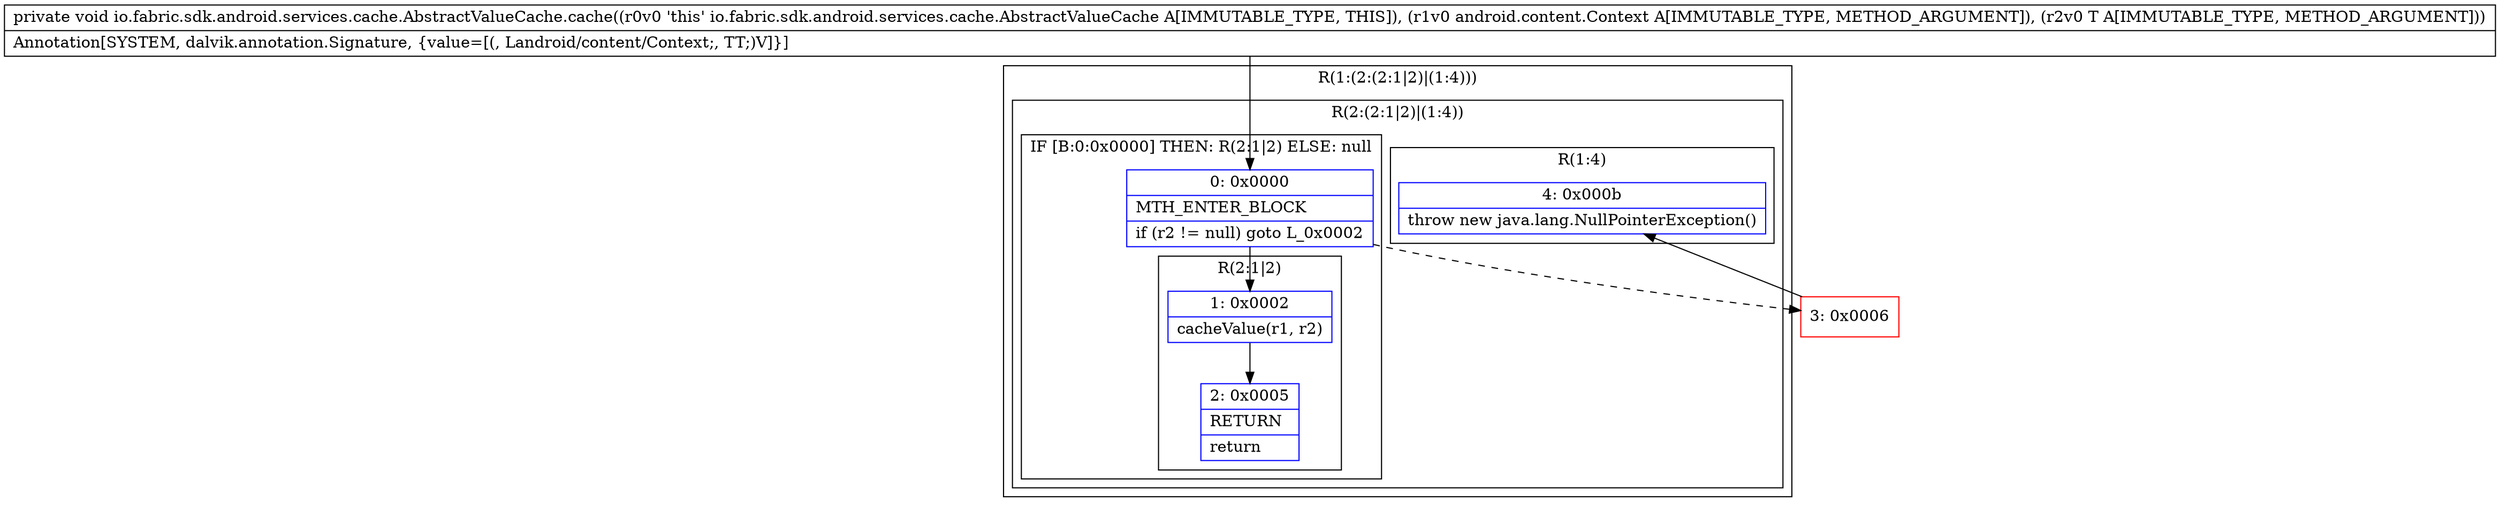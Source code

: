 digraph "CFG forio.fabric.sdk.android.services.cache.AbstractValueCache.cache(Landroid\/content\/Context;Ljava\/lang\/Object;)V" {
subgraph cluster_Region_775131929 {
label = "R(1:(2:(2:1|2)|(1:4)))";
node [shape=record,color=blue];
subgraph cluster_Region_973509716 {
label = "R(2:(2:1|2)|(1:4))";
node [shape=record,color=blue];
subgraph cluster_IfRegion_882415860 {
label = "IF [B:0:0x0000] THEN: R(2:1|2) ELSE: null";
node [shape=record,color=blue];
Node_0 [shape=record,label="{0\:\ 0x0000|MTH_ENTER_BLOCK\l|if (r2 != null) goto L_0x0002\l}"];
subgraph cluster_Region_1707699261 {
label = "R(2:1|2)";
node [shape=record,color=blue];
Node_1 [shape=record,label="{1\:\ 0x0002|cacheValue(r1, r2)\l}"];
Node_2 [shape=record,label="{2\:\ 0x0005|RETURN\l|return\l}"];
}
}
subgraph cluster_Region_1473286342 {
label = "R(1:4)";
node [shape=record,color=blue];
Node_4 [shape=record,label="{4\:\ 0x000b|throw new java.lang.NullPointerException()\l}"];
}
}
}
Node_3 [shape=record,color=red,label="{3\:\ 0x0006}"];
MethodNode[shape=record,label="{private void io.fabric.sdk.android.services.cache.AbstractValueCache.cache((r0v0 'this' io.fabric.sdk.android.services.cache.AbstractValueCache A[IMMUTABLE_TYPE, THIS]), (r1v0 android.content.Context A[IMMUTABLE_TYPE, METHOD_ARGUMENT]), (r2v0 T A[IMMUTABLE_TYPE, METHOD_ARGUMENT]))  | Annotation[SYSTEM, dalvik.annotation.Signature, \{value=[(, Landroid\/content\/Context;, TT;)V]\}]\l}"];
MethodNode -> Node_0;
Node_0 -> Node_1;
Node_0 -> Node_3[style=dashed];
Node_1 -> Node_2;
Node_3 -> Node_4;
}

